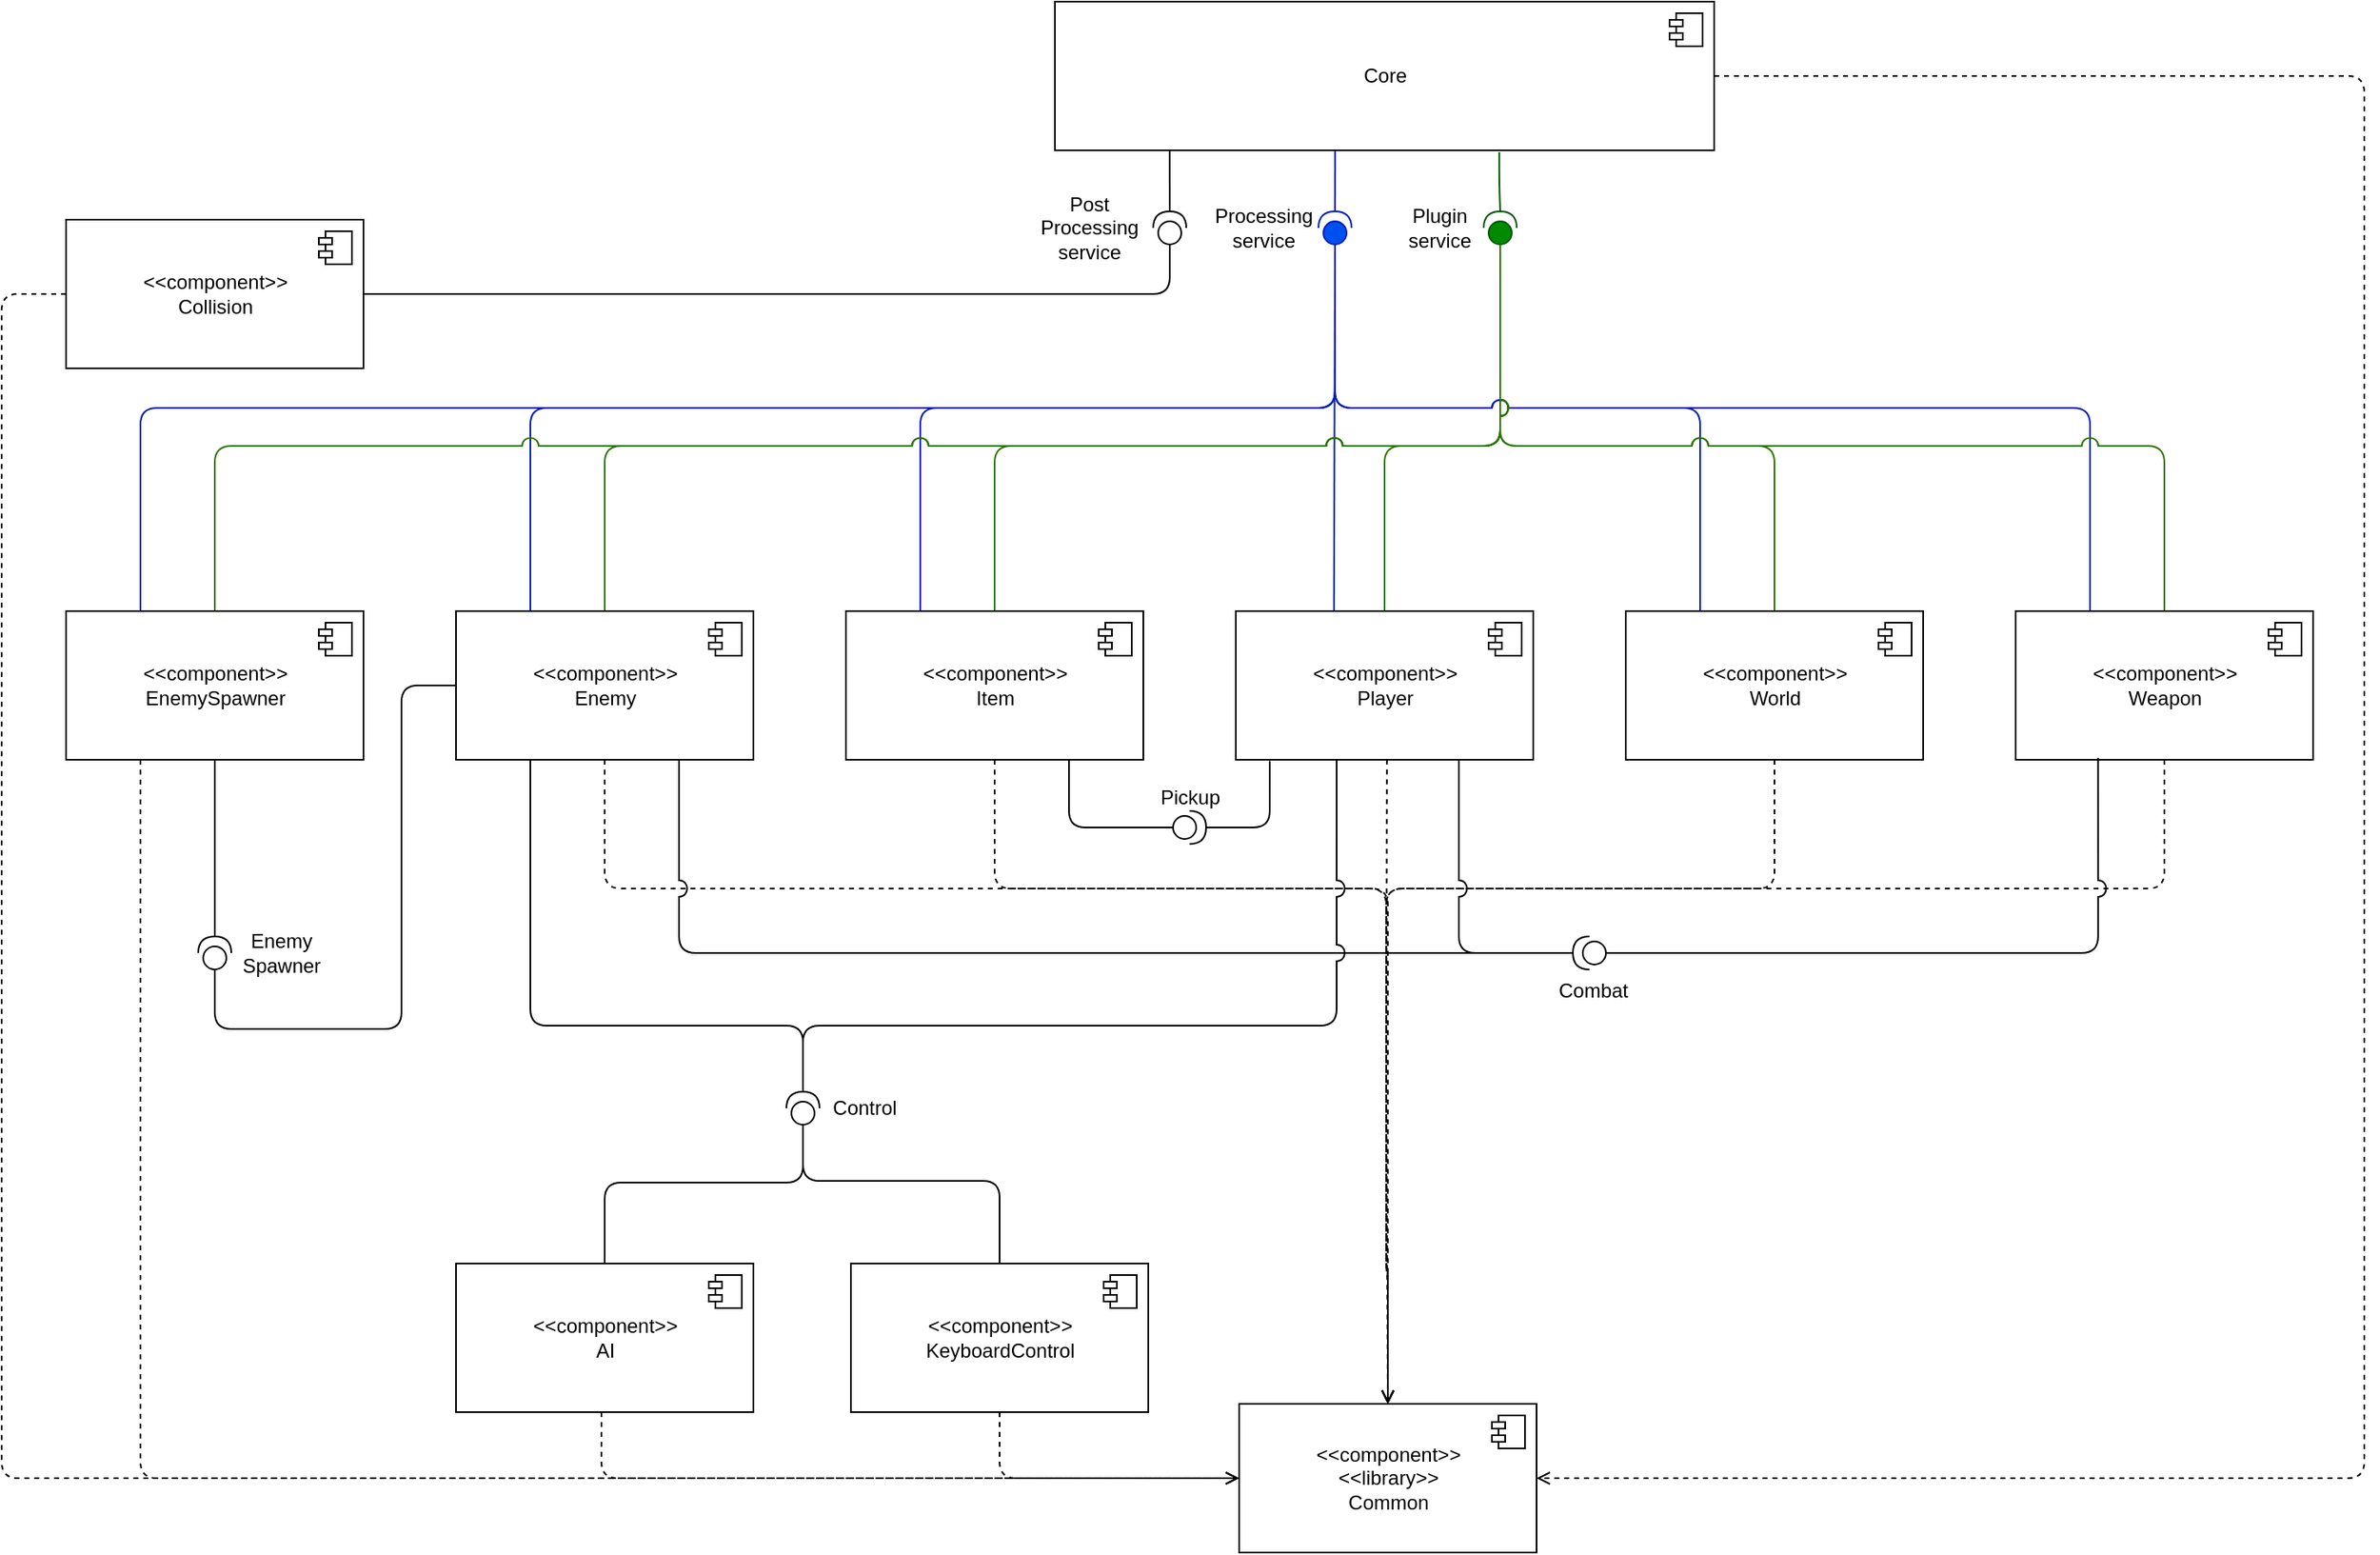<mxfile>
    <diagram id="fLNG6U10Jc3AvwP7Pfjn" name="Page-1">
        <mxGraphModel dx="2070" dy="-23" grid="0" gridSize="10" guides="1" tooltips="1" connect="1" arrows="1" fold="1" page="0" pageScale="1" pageWidth="827" pageHeight="1169" background="none" math="0" shadow="0">
            <root>
                <mxCell id="0"/>
                <mxCell id="1" parent="0"/>
                <mxCell id="5lTu8dcaC-K2s0UTSZmU-24" style="edgeStyle=orthogonalEdgeStyle;html=1;exitX=0.674;exitY=1.013;exitDx=0;exitDy=0;entryX=1;entryY=0.5;entryDx=0;entryDy=0;entryPerimeter=0;strokeColor=#005700;endArrow=none;endFill=0;exitPerimeter=0;fillColor=#008a00;" parent="1" source="5lTu8dcaC-K2s0UTSZmU-1" target="5lTu8dcaC-K2s0UTSZmU-23" edge="1">
                    <mxGeometry relative="1" as="geometry"/>
                </mxCell>
                <mxCell id="Dqz88kb-FHzcmxErnvod-14" style="edgeStyle=orthogonalEdgeStyle;html=1;dashed=1;endArrow=open;endFill=0;entryX=1;entryY=0.5;entryDx=0;entryDy=0;exitX=1;exitY=0.5;exitDx=0;exitDy=0;" parent="1" source="5lTu8dcaC-K2s0UTSZmU-1" target="8" edge="1">
                    <mxGeometry relative="1" as="geometry">
                        <mxPoint x="2411" y="2480" as="targetPoint"/>
                        <Array as="points">
                            <mxPoint x="2345" y="1824"/>
                            <mxPoint x="2345" y="2673"/>
                        </Array>
                    </mxGeometry>
                </mxCell>
                <mxCell id="5lTu8dcaC-K2s0UTSZmU-1" value="Core" style="html=1;dropTarget=0;" parent="1" vertex="1">
                    <mxGeometry x="1552.5" y="1779" width="399" height="90" as="geometry"/>
                </mxCell>
                <mxCell id="5lTu8dcaC-K2s0UTSZmU-2" value="" style="shape=module;jettyWidth=8;jettyHeight=4;" parent="5lTu8dcaC-K2s0UTSZmU-1" vertex="1">
                    <mxGeometry x="1" width="20" height="20" relative="1" as="geometry">
                        <mxPoint x="-27" y="7" as="offset"/>
                    </mxGeometry>
                </mxCell>
                <mxCell id="Dqz88kb-FHzcmxErnvod-9" style="edgeStyle=none;html=1;entryX=0.5;entryY=0;entryDx=0;entryDy=0;dashed=1;endArrow=open;endFill=0;exitX=0.508;exitY=0.998;exitDx=0;exitDy=0;exitPerimeter=0;" parent="1" source="5lTu8dcaC-K2s0UTSZmU-3" target="8" edge="1">
                    <mxGeometry relative="1" as="geometry">
                        <Array as="points">
                            <mxPoint x="1753" y="2433"/>
                        </Array>
                    </mxGeometry>
                </mxCell>
                <mxCell id="57" style="edgeStyle=orthogonalEdgeStyle;jumpStyle=arc;jumpSize=10;html=1;exitX=0.33;exitY=0.004;exitDx=0;exitDy=0;endArrow=none;endFill=0;entryX=0;entryY=0.5;entryDx=0;entryDy=0;entryPerimeter=0;exitPerimeter=0;fillColor=#0050ef;strokeColor=#001DBC;" parent="1" source="5lTu8dcaC-K2s0UTSZmU-3" target="Dqz88kb-FHzcmxErnvod-2" edge="1">
                    <mxGeometry relative="1" as="geometry">
                        <mxPoint x="1754.667" y="1957.5" as="targetPoint"/>
                        <Array as="points">
                            <mxPoint x="1722" y="2148"/>
                        </Array>
                    </mxGeometry>
                </mxCell>
                <mxCell id="63" style="edgeStyle=orthogonalEdgeStyle;jumpStyle=arc;jumpSize=10;html=1;endArrow=none;endFill=0;entryX=0;entryY=0.5;entryDx=0;entryDy=0;entryPerimeter=0;fillColor=#60a917;strokeColor=#2D7600;" parent="1" source="5lTu8dcaC-K2s0UTSZmU-3" target="5lTu8dcaC-K2s0UTSZmU-23" edge="1">
                    <mxGeometry relative="1" as="geometry">
                        <mxPoint x="1876.095" y="1907.667" as="targetPoint"/>
                        <Array as="points">
                            <mxPoint x="1752" y="2048"/>
                            <mxPoint x="1822" y="2048"/>
                        </Array>
                    </mxGeometry>
                </mxCell>
                <mxCell id="5lTu8dcaC-K2s0UTSZmU-3" value="&amp;lt;&amp;lt;component&amp;gt;&amp;gt;&lt;br&gt;Player" style="html=1;dropTarget=0;" parent="1" vertex="1">
                    <mxGeometry x="1662" y="2148" width="180" height="90" as="geometry"/>
                </mxCell>
                <mxCell id="5lTu8dcaC-K2s0UTSZmU-4" value="" style="shape=module;jettyWidth=8;jettyHeight=4;" parent="5lTu8dcaC-K2s0UTSZmU-3" vertex="1">
                    <mxGeometry x="1" width="20" height="20" relative="1" as="geometry">
                        <mxPoint x="-27" y="7" as="offset"/>
                    </mxGeometry>
                </mxCell>
                <mxCell id="5lTu8dcaC-K2s0UTSZmU-7" style="edgeStyle=none;html=1;exitX=1;exitY=0.5;exitDx=0;exitDy=0;exitPerimeter=0;endArrow=none;endFill=0;entryX=0.425;entryY=1.004;entryDx=0;entryDy=0;entryPerimeter=0;fillColor=#0050ef;strokeColor=#001DBC;" parent="1" source="Dqz88kb-FHzcmxErnvod-2" target="5lTu8dcaC-K2s0UTSZmU-1" edge="1">
                    <mxGeometry relative="1" as="geometry">
                        <mxPoint x="1753" y="1803" as="targetPoint"/>
                    </mxGeometry>
                </mxCell>
                <mxCell id="Dqz88kb-FHzcmxErnvod-2" value="" style="shape=providedRequiredInterface;html=1;verticalLabelPosition=bottom;rotation=-90;fillColor=#0050ef;fontColor=#ffffff;strokeColor=#001DBC;" parent="1" vertex="1">
                    <mxGeometry x="1712" y="1906" width="20" height="20" as="geometry"/>
                </mxCell>
                <mxCell id="Dqz88kb-FHzcmxErnvod-10" style="edgeStyle=orthogonalEdgeStyle;html=1;entryX=0.5;entryY=0;entryDx=0;entryDy=0;dashed=1;endArrow=open;endFill=0;" parent="1" source="5lTu8dcaC-K2s0UTSZmU-9" target="8" edge="1">
                    <mxGeometry relative="1" as="geometry">
                        <Array as="points">
                            <mxPoint x="1516" y="2316"/>
                            <mxPoint x="1753" y="2316"/>
                            <mxPoint x="1753" y="2548"/>
                        </Array>
                    </mxGeometry>
                </mxCell>
                <mxCell id="56" style="edgeStyle=orthogonalEdgeStyle;jumpStyle=arc;jumpSize=10;html=1;entryX=0;entryY=0.5;entryDx=0;entryDy=0;entryPerimeter=0;endArrow=none;endFill=0;exitX=0.25;exitY=0;exitDx=0;exitDy=0;fillColor=#0050ef;strokeColor=#001DBC;" parent="1" source="5lTu8dcaC-K2s0UTSZmU-9" target="Dqz88kb-FHzcmxErnvod-2" edge="1">
                    <mxGeometry relative="1" as="geometry">
                        <Array as="points">
                            <mxPoint x="1471" y="2025"/>
                            <mxPoint x="1722" y="2025"/>
                        </Array>
                    </mxGeometry>
                </mxCell>
                <mxCell id="62" style="edgeStyle=orthogonalEdgeStyle;jumpStyle=arc;jumpSize=10;html=1;exitX=0.5;exitY=0;exitDx=0;exitDy=0;entryX=0;entryY=0.5;entryDx=0;entryDy=0;entryPerimeter=0;endArrow=none;endFill=0;fillColor=#60a917;strokeColor=#2D7600;" parent="1" source="5lTu8dcaC-K2s0UTSZmU-9" target="5lTu8dcaC-K2s0UTSZmU-23" edge="1">
                    <mxGeometry relative="1" as="geometry">
                        <Array as="points">
                            <mxPoint x="1516" y="2048"/>
                            <mxPoint x="1822" y="2048"/>
                        </Array>
                    </mxGeometry>
                </mxCell>
                <mxCell id="88" style="edgeStyle=orthogonalEdgeStyle;jumpStyle=arc;jumpSize=10;html=1;exitX=0.75;exitY=1;exitDx=0;exitDy=0;entryX=0;entryY=0.5;entryDx=0;entryDy=0;entryPerimeter=0;endArrow=none;endFill=0;" parent="1" source="5lTu8dcaC-K2s0UTSZmU-9" target="87" edge="1">
                    <mxGeometry relative="1" as="geometry"/>
                </mxCell>
                <mxCell id="5lTu8dcaC-K2s0UTSZmU-9" value="&amp;lt;&amp;lt;component&amp;gt;&amp;gt;&lt;br&gt;Item" style="html=1;dropTarget=0;" parent="1" vertex="1">
                    <mxGeometry x="1426" y="2148" width="180" height="90" as="geometry"/>
                </mxCell>
                <mxCell id="5lTu8dcaC-K2s0UTSZmU-10" value="" style="shape=module;jettyWidth=8;jettyHeight=4;" parent="5lTu8dcaC-K2s0UTSZmU-9" vertex="1">
                    <mxGeometry x="1" width="20" height="20" relative="1" as="geometry">
                        <mxPoint x="-27" y="7" as="offset"/>
                    </mxGeometry>
                </mxCell>
                <mxCell id="Dqz88kb-FHzcmxErnvod-11" style="edgeStyle=orthogonalEdgeStyle;html=1;dashed=1;endArrow=open;endFill=0;entryX=0.5;entryY=0;entryDx=0;entryDy=0;" parent="1" source="5lTu8dcaC-K2s0UTSZmU-11" target="8" edge="1">
                    <mxGeometry relative="1" as="geometry">
                        <mxPoint x="1833.897" y="2397.966" as="targetPoint"/>
                        <Array as="points">
                            <mxPoint x="1988" y="2316"/>
                            <mxPoint x="1753" y="2316"/>
                            <mxPoint x="1753" y="2548"/>
                        </Array>
                    </mxGeometry>
                </mxCell>
                <mxCell id="58" style="edgeStyle=orthogonalEdgeStyle;jumpStyle=arc;jumpSize=10;html=1;exitX=0.25;exitY=0;exitDx=0;exitDy=0;entryX=0;entryY=0.5;entryDx=0;entryDy=0;entryPerimeter=0;endArrow=none;endFill=0;fillColor=#0050ef;strokeColor=#001DBC;" parent="1" source="5lTu8dcaC-K2s0UTSZmU-11" target="Dqz88kb-FHzcmxErnvod-2" edge="1">
                    <mxGeometry relative="1" as="geometry">
                        <Array as="points">
                            <mxPoint x="1943" y="2025"/>
                            <mxPoint x="1722" y="2025"/>
                        </Array>
                    </mxGeometry>
                </mxCell>
                <mxCell id="64" style="edgeStyle=orthogonalEdgeStyle;jumpStyle=arc;jumpSize=10;html=1;entryX=0;entryY=0.5;entryDx=0;entryDy=0;entryPerimeter=0;endArrow=none;endFill=0;fillColor=#60a917;strokeColor=#2D7600;" parent="1" source="5lTu8dcaC-K2s0UTSZmU-11" target="5lTu8dcaC-K2s0UTSZmU-23" edge="1">
                    <mxGeometry relative="1" as="geometry">
                        <Array as="points">
                            <mxPoint x="1988" y="2048"/>
                            <mxPoint x="1822" y="2048"/>
                        </Array>
                    </mxGeometry>
                </mxCell>
                <mxCell id="5lTu8dcaC-K2s0UTSZmU-11" value="&amp;lt;&amp;lt;component&amp;gt;&amp;gt;&lt;br&gt;World" style="html=1;dropTarget=0;" parent="1" vertex="1">
                    <mxGeometry x="1898" y="2148" width="180" height="90" as="geometry"/>
                </mxCell>
                <mxCell id="5lTu8dcaC-K2s0UTSZmU-12" value="" style="shape=module;jettyWidth=8;jettyHeight=4;" parent="5lTu8dcaC-K2s0UTSZmU-11" vertex="1">
                    <mxGeometry x="1" width="20" height="20" relative="1" as="geometry">
                        <mxPoint x="-27" y="7" as="offset"/>
                    </mxGeometry>
                </mxCell>
                <mxCell id="Dqz88kb-FHzcmxErnvod-12" style="edgeStyle=orthogonalEdgeStyle;html=1;entryX=0.5;entryY=0;entryDx=0;entryDy=0;dashed=1;endArrow=open;endFill=0;" parent="1" source="5lTu8dcaC-K2s0UTSZmU-13" target="8" edge="1">
                    <mxGeometry relative="1" as="geometry">
                        <Array as="points">
                            <mxPoint x="2224" y="2316"/>
                            <mxPoint x="1753" y="2316"/>
                            <mxPoint x="1753" y="2548"/>
                        </Array>
                    </mxGeometry>
                </mxCell>
                <mxCell id="59" style="edgeStyle=orthogonalEdgeStyle;jumpStyle=arc;jumpSize=10;html=1;exitX=0.25;exitY=0;exitDx=0;exitDy=0;entryX=0;entryY=0.5;entryDx=0;entryDy=0;entryPerimeter=0;endArrow=none;endFill=0;fillColor=#0050ef;strokeColor=#001DBC;" parent="1" source="5lTu8dcaC-K2s0UTSZmU-13" target="Dqz88kb-FHzcmxErnvod-2" edge="1">
                    <mxGeometry relative="1" as="geometry">
                        <Array as="points">
                            <mxPoint x="2179" y="2025"/>
                            <mxPoint x="1722" y="2025"/>
                        </Array>
                    </mxGeometry>
                </mxCell>
                <mxCell id="65" style="edgeStyle=orthogonalEdgeStyle;jumpStyle=arc;jumpSize=10;html=1;entryX=0;entryY=0.5;entryDx=0;entryDy=0;entryPerimeter=0;endArrow=none;endFill=0;fillColor=#60a917;strokeColor=#2D7600;" parent="1" source="5lTu8dcaC-K2s0UTSZmU-13" target="5lTu8dcaC-K2s0UTSZmU-23" edge="1">
                    <mxGeometry relative="1" as="geometry">
                        <Array as="points">
                            <mxPoint x="2224" y="2048"/>
                            <mxPoint x="1822" y="2048"/>
                        </Array>
                    </mxGeometry>
                </mxCell>
                <mxCell id="5lTu8dcaC-K2s0UTSZmU-13" value="&amp;lt;&amp;lt;component&amp;gt;&amp;gt;&lt;br&gt;Weapon" style="html=1;dropTarget=0;" parent="1" vertex="1">
                    <mxGeometry x="2134" y="2148" width="180" height="90" as="geometry"/>
                </mxCell>
                <mxCell id="5lTu8dcaC-K2s0UTSZmU-14" value="" style="shape=module;jettyWidth=8;jettyHeight=4;" parent="5lTu8dcaC-K2s0UTSZmU-13" vertex="1">
                    <mxGeometry x="1" width="20" height="20" relative="1" as="geometry">
                        <mxPoint x="-27" y="7" as="offset"/>
                    </mxGeometry>
                </mxCell>
                <mxCell id="Dqz88kb-FHzcmxErnvod-5" value="Processing service" style="text;html=1;strokeColor=none;fillColor=none;align=center;verticalAlign=middle;whiteSpace=wrap;rounded=0;" parent="1" vertex="1">
                    <mxGeometry x="1642" y="1896.5" width="74" height="39" as="geometry"/>
                </mxCell>
                <mxCell id="Dqz88kb-FHzcmxErnvod-13" style="edgeStyle=orthogonalEdgeStyle;html=1;entryX=0.5;entryY=0;entryDx=0;entryDy=0;dashed=1;endArrow=open;endFill=0;" parent="1" source="5lTu8dcaC-K2s0UTSZmU-15" target="8" edge="1">
                    <mxGeometry relative="1" as="geometry">
                        <Array as="points">
                            <mxPoint x="1280" y="2316"/>
                            <mxPoint x="1754" y="2316"/>
                        </Array>
                    </mxGeometry>
                </mxCell>
                <mxCell id="29" style="edgeStyle=orthogonalEdgeStyle;jumpStyle=arc;jumpSize=10;html=1;entryX=0;entryY=0.5;entryDx=0;entryDy=0;entryPerimeter=0;endArrow=none;endFill=0;" parent="1" source="5lTu8dcaC-K2s0UTSZmU-15" target="28" edge="1">
                    <mxGeometry relative="1" as="geometry">
                        <Array as="points">
                            <mxPoint x="1157" y="2193"/>
                            <mxPoint x="1157" y="2401"/>
                            <mxPoint x="1044" y="2401"/>
                        </Array>
                    </mxGeometry>
                </mxCell>
                <mxCell id="61" style="edgeStyle=orthogonalEdgeStyle;jumpStyle=arc;jumpSize=10;html=1;exitX=0.5;exitY=0;exitDx=0;exitDy=0;entryX=0;entryY=0.5;entryDx=0;entryDy=0;entryPerimeter=0;endArrow=none;endFill=0;fillColor=#60a917;strokeColor=#2D7600;" parent="1" source="5lTu8dcaC-K2s0UTSZmU-15" target="5lTu8dcaC-K2s0UTSZmU-23" edge="1">
                    <mxGeometry relative="1" as="geometry">
                        <Array as="points">
                            <mxPoint x="1280" y="2048"/>
                            <mxPoint x="1822" y="2048"/>
                        </Array>
                    </mxGeometry>
                </mxCell>
                <mxCell id="73" style="edgeStyle=orthogonalEdgeStyle;jumpStyle=arc;jumpSize=10;html=1;exitX=0.25;exitY=0;exitDx=0;exitDy=0;entryX=0;entryY=0.5;entryDx=0;entryDy=0;entryPerimeter=0;endArrow=none;endFill=0;fillColor=#0050ef;strokeColor=#001DBC;" parent="1" source="5lTu8dcaC-K2s0UTSZmU-15" target="Dqz88kb-FHzcmxErnvod-2" edge="1">
                    <mxGeometry relative="1" as="geometry">
                        <Array as="points">
                            <mxPoint x="1235" y="2025"/>
                            <mxPoint x="1722" y="2025"/>
                        </Array>
                    </mxGeometry>
                </mxCell>
                <mxCell id="93" style="edgeStyle=orthogonalEdgeStyle;jumpStyle=arc;jumpSize=10;html=1;exitX=0.75;exitY=1;exitDx=0;exitDy=0;entryX=1;entryY=0.5;entryDx=0;entryDy=0;entryPerimeter=0;endArrow=none;endFill=0;" parent="1" source="5lTu8dcaC-K2s0UTSZmU-15" target="82" edge="1">
                    <mxGeometry relative="1" as="geometry"/>
                </mxCell>
                <mxCell id="5lTu8dcaC-K2s0UTSZmU-15" value="&amp;lt;&amp;lt;component&amp;gt;&amp;gt;&lt;br&gt;Enemy" style="html=1;dropTarget=0;" parent="1" vertex="1">
                    <mxGeometry x="1190" y="2148" width="180" height="90" as="geometry"/>
                </mxCell>
                <mxCell id="5lTu8dcaC-K2s0UTSZmU-16" value="" style="shape=module;jettyWidth=8;jettyHeight=4;" parent="5lTu8dcaC-K2s0UTSZmU-15" vertex="1">
                    <mxGeometry x="1" width="20" height="20" relative="1" as="geometry">
                        <mxPoint x="-27" y="7" as="offset"/>
                    </mxGeometry>
                </mxCell>
                <mxCell id="96" style="edgeStyle=orthogonalEdgeStyle;jumpStyle=arc;jumpSize=10;html=1;entryX=0;entryY=0.5;entryDx=0;entryDy=0;endArrow=none;endFill=0;dashed=1;" parent="1" source="5" target="8" edge="1">
                    <mxGeometry relative="1" as="geometry">
                        <Array as="points">
                            <mxPoint x="915" y="1956"/>
                            <mxPoint x="915" y="2673"/>
                        </Array>
                    </mxGeometry>
                </mxCell>
                <mxCell id="97" style="edgeStyle=orthogonalEdgeStyle;jumpStyle=arc;jumpSize=10;html=1;entryX=0;entryY=0.5;entryDx=0;entryDy=0;entryPerimeter=0;endArrow=none;endFill=0;" parent="1" source="5" target="Dqz88kb-FHzcmxErnvod-7" edge="1">
                    <mxGeometry relative="1" as="geometry"/>
                </mxCell>
                <mxCell id="5" value="&amp;lt;&amp;lt;component&amp;gt;&amp;gt;&lt;br&gt;Collision" style="html=1;dropTarget=0;" parent="1" vertex="1">
                    <mxGeometry x="954" y="1911" width="180" height="90" as="geometry"/>
                </mxCell>
                <mxCell id="6" value="" style="shape=module;jettyWidth=8;jettyHeight=4;" parent="5" vertex="1">
                    <mxGeometry x="1" width="20" height="20" relative="1" as="geometry">
                        <mxPoint x="-27" y="7" as="offset"/>
                    </mxGeometry>
                </mxCell>
                <mxCell id="s5my0ecmpizXD4HZRtwD-12" style="edgeStyle=none;html=1;entryX=0.174;entryY=1.004;entryDx=0;entryDy=0;endArrow=none;endFill=0;entryPerimeter=0;" parent="1" source="Dqz88kb-FHzcmxErnvod-7" target="5lTu8dcaC-K2s0UTSZmU-1" edge="1">
                    <mxGeometry relative="1" as="geometry"/>
                </mxCell>
                <mxCell id="Dqz88kb-FHzcmxErnvod-7" value="" style="shape=providedRequiredInterface;html=1;verticalLabelPosition=bottom;rotation=-90;" parent="1" vertex="1">
                    <mxGeometry x="1612" y="1906" width="20" height="20" as="geometry"/>
                </mxCell>
                <mxCell id="Dqz88kb-FHzcmxErnvod-8" value="Post&lt;br&gt;Processing service" style="text;html=1;strokeColor=none;fillColor=none;align=center;verticalAlign=middle;whiteSpace=wrap;rounded=0;" parent="1" vertex="1">
                    <mxGeometry x="1533" y="1893" width="81" height="46" as="geometry"/>
                </mxCell>
                <mxCell id="5lTu8dcaC-K2s0UTSZmU-23" value="" style="shape=providedRequiredInterface;html=1;verticalLabelPosition=bottom;rotation=-90;fillColor=#008a00;fontColor=#ffffff;strokeColor=#005700;" parent="1" vertex="1">
                    <mxGeometry x="1812" y="1906" width="20" height="20" as="geometry"/>
                </mxCell>
                <mxCell id="5lTu8dcaC-K2s0UTSZmU-25" value="Plugin service" style="text;html=1;strokeColor=none;fillColor=none;align=center;verticalAlign=middle;whiteSpace=wrap;rounded=0;" parent="1" vertex="1">
                    <mxGeometry x="1759" y="1896.5" width="53" height="39" as="geometry"/>
                </mxCell>
                <mxCell id="8" value="&amp;lt;&amp;lt;component&amp;gt;&amp;gt;&lt;br&gt;&amp;lt;&amp;lt;library&amp;gt;&amp;gt;&lt;br&gt;Common" style="html=1;dropTarget=0;" parent="1" vertex="1">
                    <mxGeometry x="1664" y="2628" width="180" height="90" as="geometry"/>
                </mxCell>
                <mxCell id="9" value="" style="shape=module;jettyWidth=8;jettyHeight=4;" parent="8" vertex="1">
                    <mxGeometry x="1" width="20" height="20" relative="1" as="geometry">
                        <mxPoint x="-27" y="7" as="offset"/>
                    </mxGeometry>
                </mxCell>
                <mxCell id="18" style="edgeStyle=orthogonalEdgeStyle;html=1;entryX=0;entryY=0.5;entryDx=0;entryDy=0;entryPerimeter=0;endArrow=none;endFill=0;" parent="1" source="10" target="17" edge="1">
                    <mxGeometry relative="1" as="geometry">
                        <Array as="points">
                            <mxPoint x="1519" y="2493"/>
                            <mxPoint x="1400" y="2493"/>
                        </Array>
                    </mxGeometry>
                </mxCell>
                <mxCell id="23" style="edgeStyle=orthogonalEdgeStyle;jumpStyle=arc;jumpSize=10;html=1;entryX=0;entryY=0.5;entryDx=0;entryDy=0;endArrow=open;endFill=0;dashed=1;" parent="1" source="10" target="8" edge="1">
                    <mxGeometry relative="1" as="geometry">
                        <Array as="points">
                            <mxPoint x="1519" y="2673"/>
                        </Array>
                    </mxGeometry>
                </mxCell>
                <mxCell id="10" value="&amp;lt;&amp;lt;component&amp;gt;&amp;gt;&lt;br&gt;KeyboardControl" style="html=1;dropTarget=0;" parent="1" vertex="1">
                    <mxGeometry x="1429" y="2543" width="180" height="90" as="geometry"/>
                </mxCell>
                <mxCell id="11" value="" style="shape=module;jettyWidth=8;jettyHeight=4;" parent="10" vertex="1">
                    <mxGeometry x="1" width="20" height="20" relative="1" as="geometry">
                        <mxPoint x="-27" y="7" as="offset"/>
                    </mxGeometry>
                </mxCell>
                <mxCell id="19" style="edgeStyle=orthogonalEdgeStyle;html=1;entryX=0;entryY=0.5;entryDx=0;entryDy=0;entryPerimeter=0;endArrow=none;endFill=0;" parent="1" source="12" target="17" edge="1">
                    <mxGeometry relative="1" as="geometry">
                        <Array as="points">
                            <mxPoint x="1280" y="2494"/>
                            <mxPoint x="1400" y="2494"/>
                        </Array>
                    </mxGeometry>
                </mxCell>
                <mxCell id="24" style="edgeStyle=orthogonalEdgeStyle;jumpStyle=arc;jumpSize=10;html=1;entryX=0;entryY=0.5;entryDx=0;entryDy=0;dashed=1;endArrow=open;endFill=0;" parent="1" source="12" target="8" edge="1">
                    <mxGeometry relative="1" as="geometry">
                        <Array as="points">
                            <mxPoint x="1278" y="2673"/>
                        </Array>
                    </mxGeometry>
                </mxCell>
                <mxCell id="12" value="&amp;lt;&amp;lt;component&amp;gt;&amp;gt;&lt;br&gt;AI" style="html=1;dropTarget=0;" parent="1" vertex="1">
                    <mxGeometry x="1190" y="2543" width="180" height="90" as="geometry"/>
                </mxCell>
                <mxCell id="13" value="" style="shape=module;jettyWidth=8;jettyHeight=4;" parent="12" vertex="1">
                    <mxGeometry x="1" width="20" height="20" relative="1" as="geometry">
                        <mxPoint x="-27" y="7" as="offset"/>
                    </mxGeometry>
                </mxCell>
                <mxCell id="20" style="edgeStyle=orthogonalEdgeStyle;html=1;entryX=0.339;entryY=1.002;entryDx=0;entryDy=0;endArrow=none;endFill=0;jumpStyle=arc;jumpSize=10;entryPerimeter=0;" parent="1" source="17" target="5lTu8dcaC-K2s0UTSZmU-3" edge="1">
                    <mxGeometry relative="1" as="geometry">
                        <Array as="points">
                            <mxPoint x="1400" y="2399"/>
                            <mxPoint x="1723" y="2399"/>
                        </Array>
                    </mxGeometry>
                </mxCell>
                <mxCell id="21" style="edgeStyle=orthogonalEdgeStyle;jumpStyle=arc;jumpSize=10;html=1;exitX=1;exitY=0.5;exitDx=0;exitDy=0;exitPerimeter=0;entryX=0.25;entryY=1;entryDx=0;entryDy=0;endArrow=none;endFill=0;" parent="1" source="17" target="5lTu8dcaC-K2s0UTSZmU-15" edge="1">
                    <mxGeometry relative="1" as="geometry">
                        <Array as="points">
                            <mxPoint x="1400" y="2399"/>
                            <mxPoint x="1235" y="2399"/>
                        </Array>
                    </mxGeometry>
                </mxCell>
                <mxCell id="17" value="" style="shape=providedRequiredInterface;html=1;verticalLabelPosition=bottom;sketch=0;rotation=-90;" parent="1" vertex="1">
                    <mxGeometry x="1390" y="2439" width="20" height="20" as="geometry"/>
                </mxCell>
                <mxCell id="22" value="Control" style="text;html=1;strokeColor=none;fillColor=none;align=center;verticalAlign=middle;whiteSpace=wrap;rounded=0;" parent="1" vertex="1">
                    <mxGeometry x="1397" y="2426" width="81" height="46" as="geometry"/>
                </mxCell>
                <mxCell id="33" style="edgeStyle=orthogonalEdgeStyle;jumpStyle=arc;jumpSize=10;html=1;exitX=0.25;exitY=1;exitDx=0;exitDy=0;entryX=0;entryY=0.5;entryDx=0;entryDy=0;endArrow=none;endFill=0;dashed=1;strokeWidth=1;" parent="1" source="25" target="8" edge="1">
                    <mxGeometry relative="1" as="geometry"/>
                </mxCell>
                <mxCell id="54" style="edgeStyle=orthogonalEdgeStyle;jumpStyle=arc;jumpSize=10;html=1;exitX=0.25;exitY=0;exitDx=0;exitDy=0;entryX=0;entryY=0.5;entryDx=0;entryDy=0;entryPerimeter=0;endArrow=none;endFill=0;fillColor=#0050ef;strokeColor=#001DBC;" parent="1" source="25" target="Dqz88kb-FHzcmxErnvod-2" edge="1">
                    <mxGeometry relative="1" as="geometry">
                        <Array as="points">
                            <mxPoint x="999" y="2025"/>
                            <mxPoint x="1722" y="2025"/>
                        </Array>
                    </mxGeometry>
                </mxCell>
                <mxCell id="60" style="edgeStyle=orthogonalEdgeStyle;jumpStyle=arc;jumpSize=10;html=1;entryX=0;entryY=0.5;entryDx=0;entryDy=0;entryPerimeter=0;endArrow=none;endFill=0;fillColor=#60a917;strokeColor=#2D7600;" parent="1" source="25" target="5lTu8dcaC-K2s0UTSZmU-23" edge="1">
                    <mxGeometry relative="1" as="geometry">
                        <Array as="points">
                            <mxPoint x="1044" y="2048"/>
                            <mxPoint x="1822" y="2048"/>
                        </Array>
                    </mxGeometry>
                </mxCell>
                <mxCell id="25" value="&amp;lt;&amp;lt;component&amp;gt;&amp;gt;&lt;br&gt;EnemySpawner" style="html=1;dropTarget=0;" parent="1" vertex="1">
                    <mxGeometry x="954" y="2148" width="180" height="90" as="geometry"/>
                </mxCell>
                <mxCell id="26" value="" style="shape=module;jettyWidth=8;jettyHeight=4;" parent="25" vertex="1">
                    <mxGeometry x="1" width="20" height="20" relative="1" as="geometry">
                        <mxPoint x="-27" y="7" as="offset"/>
                    </mxGeometry>
                </mxCell>
                <mxCell id="30" style="edgeStyle=orthogonalEdgeStyle;jumpStyle=arc;jumpSize=10;html=1;entryX=0.5;entryY=1;entryDx=0;entryDy=0;endArrow=none;endFill=0;" parent="1" source="28" target="25" edge="1">
                    <mxGeometry relative="1" as="geometry"/>
                </mxCell>
                <mxCell id="28" value="" style="shape=providedRequiredInterface;html=1;verticalLabelPosition=bottom;sketch=0;rotation=-90;" parent="1" vertex="1">
                    <mxGeometry x="1034" y="2345" width="20" height="20" as="geometry"/>
                </mxCell>
                <mxCell id="34" value="Enemy Spawner" style="text;html=1;strokeColor=none;fillColor=none;align=center;verticalAlign=middle;whiteSpace=wrap;rounded=0;" parent="1" vertex="1">
                    <mxGeometry x="1044" y="2332" width="81" height="46" as="geometry"/>
                </mxCell>
                <mxCell id="94" style="edgeStyle=orthogonalEdgeStyle;jumpStyle=arc;jumpSize=10;html=1;exitX=0;exitY=0.5;exitDx=0;exitDy=0;exitPerimeter=0;entryX=0.277;entryY=0.987;entryDx=0;entryDy=0;entryPerimeter=0;endArrow=none;endFill=0;" parent="1" source="82" target="5lTu8dcaC-K2s0UTSZmU-13" edge="1">
                    <mxGeometry relative="1" as="geometry"/>
                </mxCell>
                <mxCell id="82" value="" style="shape=providedRequiredInterface;html=1;verticalLabelPosition=bottom;sketch=0;rotation=-180;" parent="1" vertex="1">
                    <mxGeometry x="1866" y="2345" width="20" height="20" as="geometry"/>
                </mxCell>
                <mxCell id="85" value="Combat" style="text;html=1;strokeColor=none;fillColor=none;align=center;verticalAlign=middle;whiteSpace=wrap;rounded=0;" parent="1" vertex="1">
                    <mxGeometry x="1838" y="2355" width="81" height="46" as="geometry"/>
                </mxCell>
                <mxCell id="89" style="edgeStyle=orthogonalEdgeStyle;jumpStyle=arc;jumpSize=10;html=1;entryX=0.114;entryY=1.008;entryDx=0;entryDy=0;entryPerimeter=0;endArrow=none;endFill=0;" parent="1" source="87" target="5lTu8dcaC-K2s0UTSZmU-3" edge="1">
                    <mxGeometry relative="1" as="geometry"/>
                </mxCell>
                <mxCell id="87" value="" style="shape=providedRequiredInterface;html=1;verticalLabelPosition=bottom;sketch=0;rotation=0;" parent="1" vertex="1">
                    <mxGeometry x="1624" y="2269" width="20" height="20" as="geometry"/>
                </mxCell>
                <mxCell id="90" value="Pickup" style="text;html=1;strokeColor=none;fillColor=none;align=center;verticalAlign=middle;whiteSpace=wrap;rounded=0;" parent="1" vertex="1">
                    <mxGeometry x="1593.5" y="2238" width="81" height="46" as="geometry"/>
                </mxCell>
                <mxCell id="92" style="edgeStyle=orthogonalEdgeStyle;jumpStyle=arc;jumpSize=10;html=1;exitX=0.75;exitY=1;exitDx=0;exitDy=0;entryX=1;entryY=0.5;entryDx=0;entryDy=0;entryPerimeter=0;endArrow=none;endFill=0;" parent="1" source="5lTu8dcaC-K2s0UTSZmU-3" target="82" edge="1">
                    <mxGeometry relative="1" as="geometry"/>
                </mxCell>
            </root>
        </mxGraphModel>
    </diagram>
</mxfile>